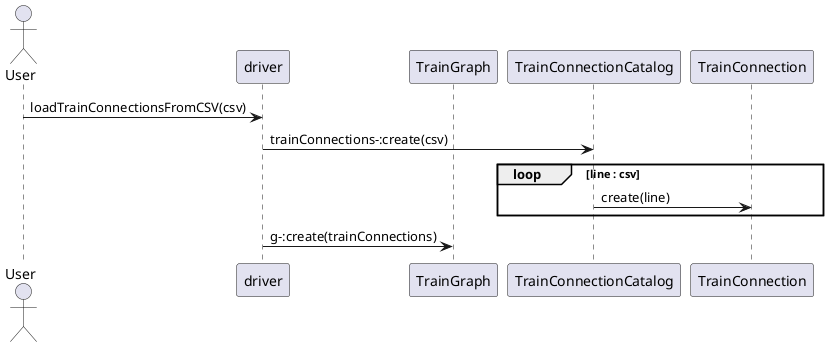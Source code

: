 @startuml loadTrainConnectionsSequence
actor User
participant driver
participant TrainGraph

User -> driver : loadTrainConnectionsFromCSV(csv)
driver -> TrainConnectionCatalog : trainConnections-:create(csv)
loop line : csv
    TrainConnectionCatalog -> TrainConnection : create(line)
end
driver -> TrainGraph : g-:create(trainConnections)
@enduml